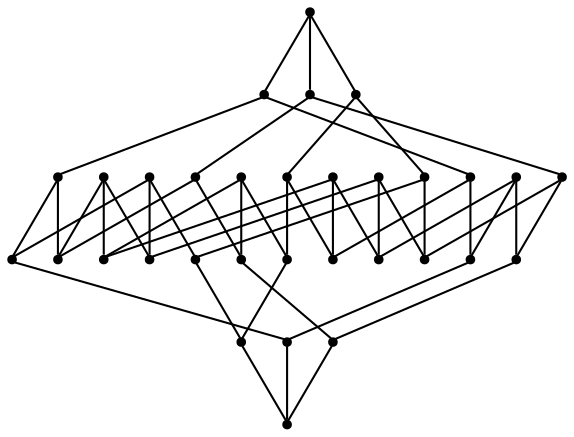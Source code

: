 graph {
  node [shape=point,comment="{\"directed\":false,\"doi\":\"10.1007/978-3-642-00219-9_9\",\"figure\":\"5\"}"]

  v0 [pos="861.1341227864109,1908.0237001614137"]
  v1 [pos="861.1341307396112,1825.8307907993142"]
  v2 [pos="848.0535579947538,1896.8154626867986"]
  v3 [pos="848.0535500415534,1639.0269388914107"]
  v4 [pos="833.7252156191093,1704.4965737624598"]
  v5 [pos="833.7251997127089,1614.47531700351"]
  v6 [pos="817.9650347465692,1776.5133692849768"]
  v7 [pos="817.9655517045842,1681.991517953439"]
  v8 [pos="778.9094213973644,1908.0236683607097"]
  v9 [pos="778.9094293505646,1661.4423962181263"]
  v10 [pos="762.0901446630787,1724.9550475922497"]
  v11 [pos="762.0911865323089,1639.026445980505"]
  v12 [pos="743.6702148038287,1794.5183552330188"]
  v13 [pos="743.6712407666582,1704.49657376246"]
  v14 [pos="723.4077272814374,1871.0357771288263"]
  v15 [pos="723.4093020150829,1776.5133692849763"]
  v16 [pos="696.684759774319,1743.6373885263092"]
  v17 [pos="696.6852528727331,1661.4423962181263"]
  v18 [pos="676.129856939094,1810.885779851133"]
  v19 [pos="676.1288309762643,1724.9555723038588"]
  v20 [pos="653.6131302500878,1884.539596091617"]
  v21 [pos="653.6131222968878,1794.5183552330186"]
  v22 [pos="628.8488848486612,1871.0368106516921"]
  v23 [pos="628.8494097598763,1587.4691419102928"]
  v24 [pos="614.4616172125172,1825.8302501873536"]
  v25 [pos="614.461609259317,1743.6363391030916"]
  v26 [pos="590.1669844250347,1896.815430886095"]
  v27 [pos="590.1659505090048,1810.8857639507812"]
  v28 [pos="563.5586543460224,1884.5401526039293"]
  v29 [pos="563.5591872104378,1614.4747922919012"]
  v30 [pos="534.2910683787145,1681.9910091421816"]
  v31 [pos="534.2910683787145,1587.4686330990355"]

  v31 -- v30 [id="-2",pos="534.2910683787145,1587.4686330990355 534.2910683787145,1681.9910091421816 534.2910683787145,1681.9910091421816 534.2910683787145,1681.9910091421816"]
  v30 -- v25 [id="-3",pos="534.2910683787145,1681.9910091421816 614.461609259317,1743.6363391030916 614.461609259317,1743.6363391030916 614.461609259317,1743.6363391030916"]
  v31 -- v29 [id="-4",pos="534.2910683787145,1587.4686330990355 563.5591872104378,1614.4747922919012 563.5591872104378,1614.4747922919012 563.5591872104378,1614.4747922919012"]
  v30 -- v7 [id="-5",pos="534.2910683787145,1681.9910091421816 817.9655517045842,1681.991517953439 817.9655517045842,1681.991517953439 817.9655517045842,1681.991517953439"]
  v31 -- v23 [id="-6",pos="534.2910683787145,1587.4686330990355 628.8494097598763,1587.4691419102928 628.8494097598763,1587.4691419102928 628.8494097598763,1587.4691419102928"]
  v29 -- v28 [id="-9",pos="563.5591872104378,1614.4747922919012 563.5586543460224,1884.5401526039293 563.5586543460224,1884.5401526039293 563.5586543460224,1884.5401526039293"]
  v28 -- v26 [id="-10",pos="563.5586543460224,1884.5401526039293 590.1669844250347,1896.815430886095 590.1669844250347,1896.815430886095 590.1669844250347,1896.815430886095"]
  v28 -- v20 [id="-11",pos="563.5586543460224,1884.5401526039293 653.6131302500878,1884.539596091617 653.6131302500878,1884.539596091617 653.6131302500878,1884.539596091617"]
  v29 -- v5 [id="-12",pos="563.5591872104378,1614.4747922919012 833.7251997127089,1614.47531700351 833.7251997127089,1614.47531700351 833.7251997127089,1614.47531700351"]
  v27 -- v26 [id="-15",pos="590.1659505090048,1810.8857639507812 590.1669844250347,1896.815430886095 590.1669844250347,1896.815430886095 590.1669844250347,1896.815430886095"]
  v27 -- v24 [id="-16",pos="590.1659505090048,1810.8857639507812 614.4616172125172,1825.8302501873536 614.4616172125172,1825.8302501873536 614.4616172125172,1825.8302501873536"]
  v26 -- v2 [id="-17",pos="590.1669844250347,1896.815430886095 848.0535579947538,1896.8154626867986 848.0535579947538,1896.8154626867986 848.0535579947538,1896.8154626867986"]
  v27 -- v18 [id="-18",pos="590.1659505090048,1810.8857639507812 676.129856939094,1810.885779851133 676.129856939094,1810.885779851133 676.129856939094,1810.885779851133"]
  v25 -- v24 [id="-21",pos="614.461609259317,1743.6363391030916 614.4616172125172,1825.8302501873536 614.4616172125172,1825.8302501873536 614.4616172125172,1825.8302501873536"]
  v24 -- v1 [id="-22",pos="614.4616172125172,1825.8302501873536 861.1341307396112,1825.8307907993142 861.1341307396112,1825.8307907993142 861.1341307396112,1825.8307907993142"]
  v25 -- v16 [id="-23",pos="614.461609259317,1743.6363391030916 696.684759774319,1743.6373885263092 696.684759774319,1743.6373885263092 696.684759774319,1743.6373885263092"]
  v23 -- v22 [id="-26",pos="628.8494097598763,1587.4691419102928 628.8488848486612,1871.0368106516921 628.8488848486612,1871.0368106516921 628.8488848486612,1871.0368106516921"]
  v22 -- v20 [id="-27",pos="628.8488848486612,1871.0368106516921 653.6131302500878,1884.539596091617 653.6131302500878,1884.539596091617 653.6131302500878,1884.539596091617"]
  v23 -- v17 [id="-28",pos="628.8494097598763,1587.4691419102928 696.6852528727331,1661.4423962181263 696.6852528727331,1661.4423962181263 696.6852528727331,1661.4423962181263"]
  v22 -- v14 [id="-29",pos="628.8488848486612,1871.0368106516921 723.4077272814374,1871.0357771288263 723.4077272814374,1871.0357771288263 723.4077272814374,1871.0357771288263"]
  v21 -- v20 [id="-32",pos="653.6131222968878,1794.5183552330186 653.6131302500878,1884.539596091617 653.6131302500878,1884.539596091617 653.6131302500878,1884.539596091617"]
  v21 -- v18 [id="-33",pos="653.6131222968878,1794.5183552330186 676.129856939094,1810.885779851133 676.129856939094,1810.885779851133 676.129856939094,1810.885779851133"]
  v21 -- v12 [id="-34",pos="653.6131222968878,1794.5183552330186 743.6702148038287,1794.5183552330188 743.6702148038287,1794.5183552330188 743.6702148038287,1794.5183552330188"]
  v19 -- v18 [id="-37",pos="676.1288309762643,1724.9555723038588 676.129856939094,1810.885779851133 676.129856939094,1810.885779851133 676.129856939094,1810.885779851133"]
  v19 -- v16 [id="-38",pos="676.1288309762643,1724.9555723038588 696.684759774319,1743.6373885263092 696.684759774319,1743.6373885263092 696.684759774319,1743.6373885263092"]
  v19 -- v10 [id="-39",pos="676.1288309762643,1724.9555723038588 762.0901446630787,1724.9550475922497 762.0901446630787,1724.9550475922497 762.0901446630787,1724.9550475922497"]
  v17 -- v16 [id="-42",pos="696.6852528727331,1661.4423962181263 696.684759774319,1743.6373885263092 696.684759774319,1743.6373885263092 696.684759774319,1743.6373885263092"]
  v17 -- v9 [id="-43",pos="696.6852528727331,1661.4423962181263 778.9094293505646,1661.4423962181263 778.9094293505646,1661.4423962181263 778.9094293505646,1661.4423962181263"]
  v15 -- v14 [id="-46",pos="723.4093020150829,1776.5133692849763 723.4077272814374,1871.0357771288263 723.4077272814374,1871.0357771288263 723.4077272814374,1871.0357771288263"]
  v14 -- v8 [id="-47",pos="723.4077272814374,1871.0357771288263 778.9094213973644,1908.0236683607097 778.9094213973644,1908.0236683607097 778.9094213973644,1908.0236683607097"]
  v15 -- v12 [id="-48",pos="723.4093020150829,1776.5133692849763 743.6702148038287,1794.5183552330188 743.6702148038287,1794.5183552330188 743.6702148038287,1794.5183552330188"]
  v15 -- v6 [id="-49",pos="723.4093020150829,1776.5133692849763 817.9650347465692,1776.5133692849768 817.9650347465692,1776.5133692849768 817.9650347465692,1776.5133692849768"]
  v13 -- v12 [id="-52",pos="743.6712407666582,1704.49657376246 743.6702148038287,1794.5183552330188 743.6702148038287,1794.5183552330188 743.6702148038287,1794.5183552330188"]
  v13 -- v10 [id="-53",pos="743.6712407666582,1704.49657376246 762.0901446630787,1724.9550475922497 762.0901446630787,1724.9550475922497 762.0901446630787,1724.9550475922497"]
  v13 -- v4 [id="-54",pos="743.6712407666582,1704.49657376246 833.7252156191093,1704.4965737624598 833.7252156191093,1704.4965737624598 833.7252156191093,1704.4965737624598"]
  v11 -- v10 [id="-57",pos="762.0911865323089,1639.026445980505 762.0901446630787,1724.9550475922497 762.0901446630787,1724.9550475922497 762.0901446630787,1724.9550475922497"]
  v11 -- v9 [id="-58",pos="762.0911865323089,1639.026445980505 778.9094293505646,1661.4423962181263 778.9094293505646,1661.4423962181263 778.9094293505646,1661.4423962181263"]
  v11 -- v3 [id="-59",pos="762.0911865323089,1639.026445980505 848.0535500415534,1639.0269388914107 848.0535500415534,1639.0269388914107 848.0535500415534,1639.0269388914107"]
  v9 -- v8 [id="-62",pos="778.9094293505646,1661.4423962181263 778.9094213973644,1908.0236683607097 778.9094213973644,1908.0236683607097 778.9094213973644,1908.0236683607097"]
  v8 -- v0 [id="-63",pos="778.9094213973644,1908.0236683607097 861.1341227864109,1908.0237001614137 861.1341227864109,1908.0237001614137 861.1341227864109,1908.0237001614137"]
  v7 -- v6 [id="-66",pos="817.9655517045842,1681.991517953439 817.9650347465692,1776.5133692849768 817.9650347465692,1776.5133692849768 817.9650347465692,1776.5133692849768"]
  v6 -- v1 [id="-67",pos="817.9650347465692,1776.5133692849768 861.1341307396112,1825.8307907993142 861.1341307396112,1825.8307907993142 861.1341307396112,1825.8307907993142"]
  v7 -- v4 [id="-68",pos="817.9655517045842,1681.991517953439 833.7252156191093,1704.4965737624598 833.7252156191093,1704.4965737624598 833.7252156191093,1704.4965737624598"]
  v5 -- v4 [id="-71",pos="833.7251997127089,1614.47531700351 833.7252156191093,1704.4965737624598 833.7252156191093,1704.4965737624598 833.7252156191093,1704.4965737624598"]
  v5 -- v3 [id="-72",pos="833.7251997127089,1614.47531700351 848.0535500415534,1639.0269388914107 848.0535500415534,1639.0269388914107 848.0535500415534,1639.0269388914107"]
  v3 -- v2 [id="-75",pos="848.0535500415534,1639.0269388914107 848.0535579947538,1896.8154626867986 848.0535579947538,1896.8154626867986 848.0535579947538,1896.8154626867986"]
  v2 -- v0 [id="-76",pos="848.0535579947538,1896.8154626867986 861.1341227864109,1908.0237001614137 861.1341227864109,1908.0237001614137 861.1341227864109,1908.0237001614137"]
  v1 -- v0 [id="-79",pos="861.1341307396112,1825.8307907993142 861.1341227864109,1908.0237001614137 861.1341227864109,1908.0237001614137 861.1341227864109,1908.0237001614137"]
}